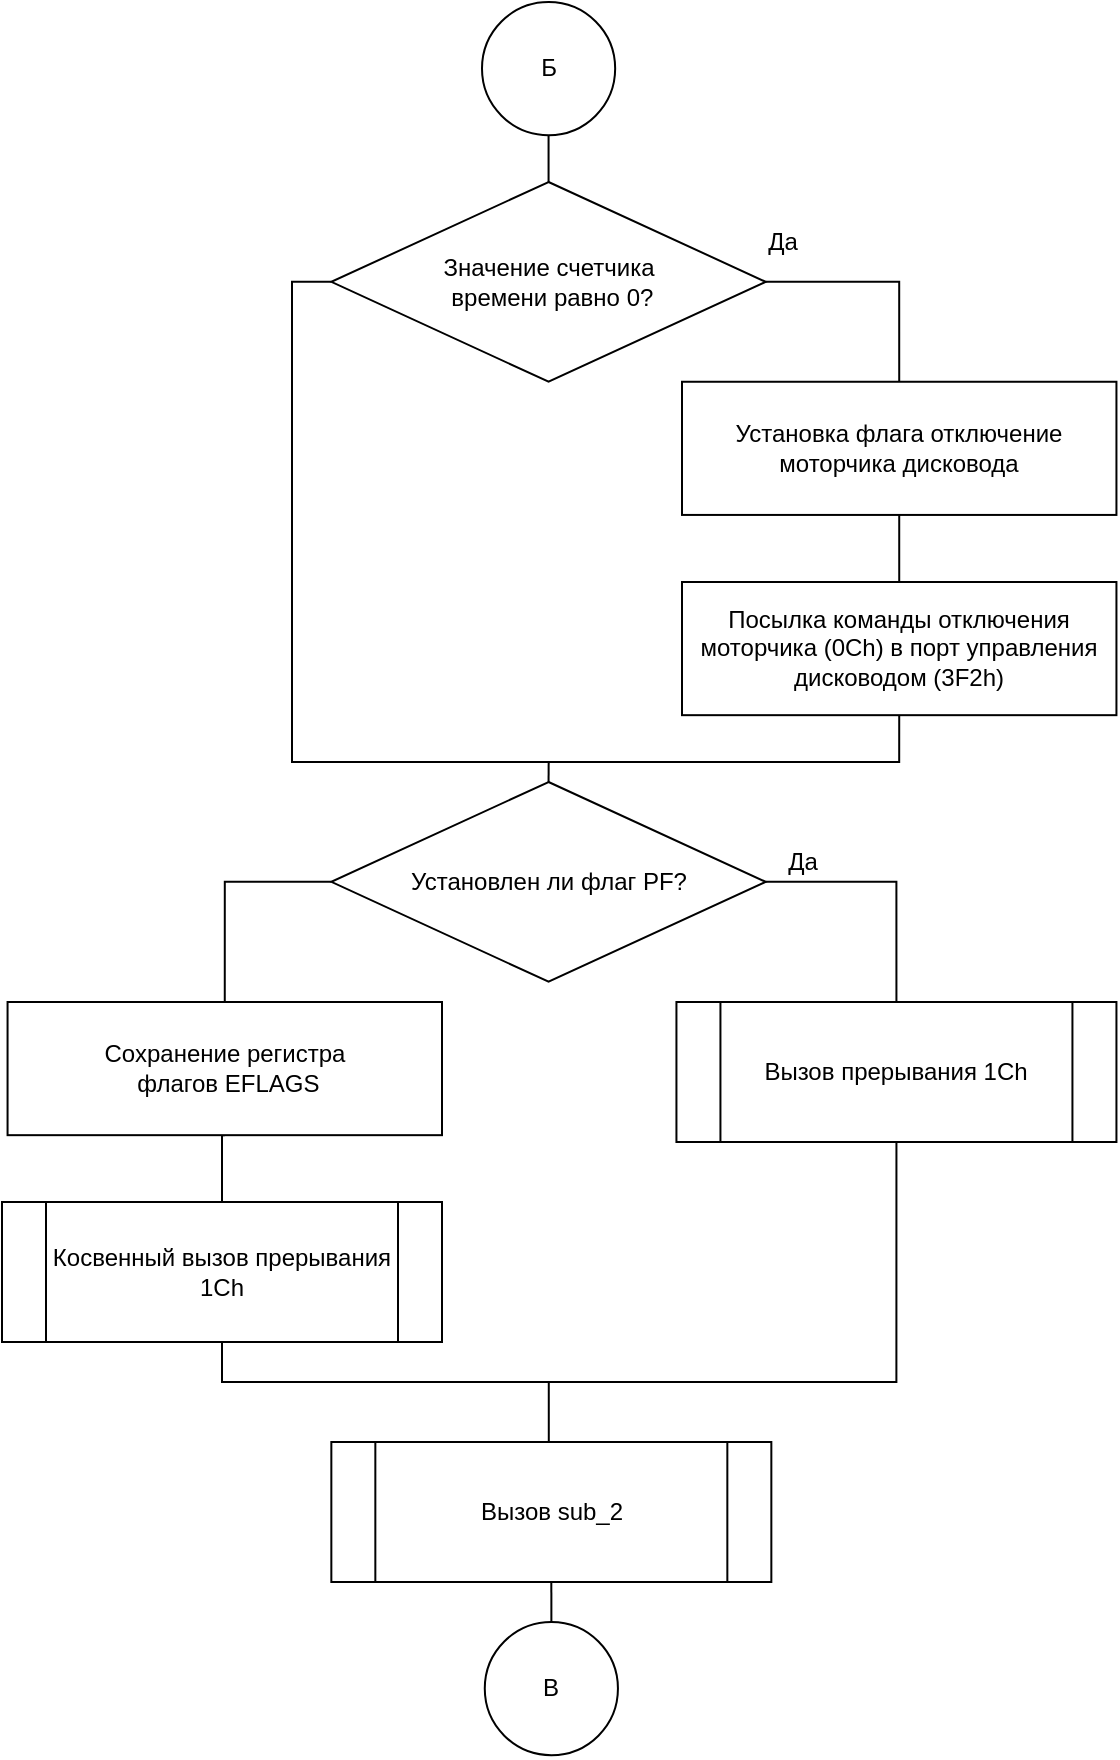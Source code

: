 <mxfile version="20.3.1" type="device"><diagram id="5epyxRVWoEycx1nALMTn" name="Страница 1"><mxGraphModel dx="920" dy="1710" grid="1" gridSize="10" guides="1" tooltips="1" connect="1" arrows="1" fold="1" page="1" pageScale="1" pageWidth="827" pageHeight="1169" math="0" shadow="0"><root><mxCell id="0"/><mxCell id="1" parent="0"/><mxCell id="b6KUrYbGzxhSC-YgY967-1" value="Б" style="ellipse;whiteSpace=wrap;html=1;aspect=fixed;fontSize=12;" vertex="1" parent="1"><mxGeometry x="299.996" y="-1129.995" width="66.585" height="66.585" as="geometry"/></mxCell><mxCell id="b6KUrYbGzxhSC-YgY967-9" style="edgeStyle=orthogonalEdgeStyle;rounded=0;orthogonalLoop=1;jettySize=auto;html=1;exitX=0.5;exitY=0;exitDx=0;exitDy=0;entryX=0.5;entryY=1;entryDx=0;entryDy=0;endArrow=none;endFill=0;" edge="1" parent="1" source="b6KUrYbGzxhSC-YgY967-2" target="b6KUrYbGzxhSC-YgY967-1"><mxGeometry relative="1" as="geometry"/></mxCell><mxCell id="b6KUrYbGzxhSC-YgY967-10" style="edgeStyle=orthogonalEdgeStyle;rounded=0;orthogonalLoop=1;jettySize=auto;html=1;exitX=1;exitY=0.5;exitDx=0;exitDy=0;entryX=0.5;entryY=0;entryDx=0;entryDy=0;endArrow=none;endFill=0;" edge="1" parent="1" source="b6KUrYbGzxhSC-YgY967-2" target="b6KUrYbGzxhSC-YgY967-4"><mxGeometry relative="1" as="geometry"/></mxCell><mxCell id="b6KUrYbGzxhSC-YgY967-12" style="edgeStyle=orthogonalEdgeStyle;rounded=0;orthogonalLoop=1;jettySize=auto;html=1;exitX=0;exitY=0.5;exitDx=0;exitDy=0;entryX=0.5;entryY=1;entryDx=0;entryDy=0;endArrow=none;endFill=0;" edge="1" parent="1" source="b6KUrYbGzxhSC-YgY967-2" target="b6KUrYbGzxhSC-YgY967-5"><mxGeometry relative="1" as="geometry"><Array as="points"><mxPoint x="205" y="-990"/><mxPoint x="205" y="-750"/><mxPoint x="509" y="-750"/></Array></mxGeometry></mxCell><mxCell id="b6KUrYbGzxhSC-YgY967-2" value="Значение счетчика&lt;br&gt;&amp;nbsp;времени равно 0?" style="rhombus;whiteSpace=wrap;html=1;" vertex="1" parent="1"><mxGeometry x="224.673" y="-1040.002" width="217.222" height="99.878" as="geometry"/></mxCell><mxCell id="b6KUrYbGzxhSC-YgY967-11" style="edgeStyle=orthogonalEdgeStyle;rounded=0;orthogonalLoop=1;jettySize=auto;html=1;exitX=0.5;exitY=1;exitDx=0;exitDy=0;entryX=0.5;entryY=0;entryDx=0;entryDy=0;endArrow=none;endFill=0;" edge="1" parent="1" source="b6KUrYbGzxhSC-YgY967-4" target="b6KUrYbGzxhSC-YgY967-5"><mxGeometry relative="1" as="geometry"/></mxCell><mxCell id="b6KUrYbGzxhSC-YgY967-4" value="Установка флага отключение моторчика дисковода" style="rounded=0;whiteSpace=wrap;html=1;fontSize=12;" vertex="1" parent="1"><mxGeometry x="399.998" y="-940.121" width="217.222" height="66.585" as="geometry"/></mxCell><mxCell id="b6KUrYbGzxhSC-YgY967-5" value="Посылка команды отключения моторчика (0Ch) в порт управления дисководом (3F2h)" style="rounded=0;whiteSpace=wrap;html=1;fontSize=12;" vertex="1" parent="1"><mxGeometry x="399.998" y="-840.001" width="217.222" height="66.585" as="geometry"/></mxCell><mxCell id="b6KUrYbGzxhSC-YgY967-15" style="edgeStyle=orthogonalEdgeStyle;rounded=0;orthogonalLoop=1;jettySize=auto;html=1;exitX=0.5;exitY=0;exitDx=0;exitDy=0;endArrow=none;endFill=0;" edge="1" parent="1" source="b6KUrYbGzxhSC-YgY967-6"><mxGeometry relative="1" as="geometry"><mxPoint x="333.333" y="-750" as="targetPoint"/></mxGeometry></mxCell><mxCell id="b6KUrYbGzxhSC-YgY967-16" style="edgeStyle=orthogonalEdgeStyle;rounded=0;orthogonalLoop=1;jettySize=auto;html=1;exitX=1;exitY=0.5;exitDx=0;exitDy=0;entryX=0.5;entryY=0;entryDx=0;entryDy=0;endArrow=none;endFill=0;" edge="1" parent="1" source="b6KUrYbGzxhSC-YgY967-6" target="b6KUrYbGzxhSC-YgY967-7"><mxGeometry relative="1" as="geometry"/></mxCell><mxCell id="b6KUrYbGzxhSC-YgY967-26" style="edgeStyle=orthogonalEdgeStyle;rounded=0;orthogonalLoop=1;jettySize=auto;html=1;exitX=0;exitY=0.5;exitDx=0;exitDy=0;entryX=0.5;entryY=0;entryDx=0;entryDy=0;endArrow=none;endFill=0;" edge="1" parent="1" source="b6KUrYbGzxhSC-YgY967-6" target="b6KUrYbGzxhSC-YgY967-25"><mxGeometry relative="1" as="geometry"/></mxCell><mxCell id="b6KUrYbGzxhSC-YgY967-6" value="Установлен ли флаг PF?" style="rhombus;whiteSpace=wrap;html=1;" vertex="1" parent="1"><mxGeometry x="224.673" y="-740.002" width="217.222" height="99.878" as="geometry"/></mxCell><mxCell id="b6KUrYbGzxhSC-YgY967-7" value="Вызов прерывания 1Ch" style="shape=process;whiteSpace=wrap;html=1;backgroundOutline=1;" vertex="1" parent="1"><mxGeometry x="397.22" y="-630" width="220" height="70" as="geometry"/></mxCell><mxCell id="b6KUrYbGzxhSC-YgY967-28" style="edgeStyle=orthogonalEdgeStyle;rounded=0;orthogonalLoop=1;jettySize=auto;html=1;exitX=0.5;exitY=1;exitDx=0;exitDy=0;entryX=0.5;entryY=1;entryDx=0;entryDy=0;endArrow=none;endFill=0;" edge="1" parent="1" source="b6KUrYbGzxhSC-YgY967-8" target="b6KUrYbGzxhSC-YgY967-7"><mxGeometry relative="1" as="geometry"/></mxCell><mxCell id="b6KUrYbGzxhSC-YgY967-8" value="Косвенный вызов прерывания 1Ch" style="shape=process;whiteSpace=wrap;html=1;backgroundOutline=1;" vertex="1" parent="1"><mxGeometry x="60" y="-530" width="220" height="70" as="geometry"/></mxCell><mxCell id="b6KUrYbGzxhSC-YgY967-18" value="Да" style="text;html=1;align=center;verticalAlign=middle;resizable=0;points=[];autosize=1;strokeColor=none;fillColor=none;" vertex="1" parent="1"><mxGeometry x="430" y="-1025" width="40" height="30" as="geometry"/></mxCell><mxCell id="b6KUrYbGzxhSC-YgY967-19" value="Да" style="text;html=1;align=center;verticalAlign=middle;resizable=0;points=[];autosize=1;strokeColor=none;fillColor=none;" vertex="1" parent="1"><mxGeometry x="440" y="-715" width="40" height="30" as="geometry"/></mxCell><mxCell id="b6KUrYbGzxhSC-YgY967-22" style="edgeStyle=orthogonalEdgeStyle;rounded=0;orthogonalLoop=1;jettySize=auto;html=1;exitX=0.5;exitY=0;exitDx=0;exitDy=0;endArrow=none;endFill=0;" edge="1" parent="1" source="b6KUrYbGzxhSC-YgY967-21"><mxGeometry relative="1" as="geometry"><mxPoint x="333.39" y="-440" as="targetPoint"/></mxGeometry></mxCell><mxCell id="b6KUrYbGzxhSC-YgY967-21" value="Вызов sub_2" style="shape=process;whiteSpace=wrap;html=1;backgroundOutline=1;" vertex="1" parent="1"><mxGeometry x="224.67" y="-410" width="220" height="70" as="geometry"/></mxCell><mxCell id="b6KUrYbGzxhSC-YgY967-24" style="edgeStyle=orthogonalEdgeStyle;rounded=0;orthogonalLoop=1;jettySize=auto;html=1;exitX=0.5;exitY=0;exitDx=0;exitDy=0;entryX=0.5;entryY=1;entryDx=0;entryDy=0;endArrow=none;endFill=0;" edge="1" parent="1" source="b6KUrYbGzxhSC-YgY967-23" target="b6KUrYbGzxhSC-YgY967-21"><mxGeometry relative="1" as="geometry"/></mxCell><mxCell id="b6KUrYbGzxhSC-YgY967-23" value="B" style="ellipse;whiteSpace=wrap;html=1;aspect=fixed;fontSize=12;" vertex="1" parent="1"><mxGeometry x="301.386" y="-319.995" width="66.585" height="66.585" as="geometry"/></mxCell><mxCell id="b6KUrYbGzxhSC-YgY967-27" style="edgeStyle=orthogonalEdgeStyle;rounded=0;orthogonalLoop=1;jettySize=auto;html=1;exitX=0.5;exitY=1;exitDx=0;exitDy=0;entryX=0.5;entryY=0;entryDx=0;entryDy=0;endArrow=none;endFill=0;" edge="1" parent="1" source="b6KUrYbGzxhSC-YgY967-25" target="b6KUrYbGzxhSC-YgY967-8"><mxGeometry relative="1" as="geometry"/></mxCell><mxCell id="b6KUrYbGzxhSC-YgY967-25" value="Сохранение регистра&lt;br&gt;&amp;nbsp;флагов EFLAGS" style="rounded=0;whiteSpace=wrap;html=1;fontSize=12;" vertex="1" parent="1"><mxGeometry x="62.778" y="-630.001" width="217.222" height="66.585" as="geometry"/></mxCell></root></mxGraphModel></diagram></mxfile>